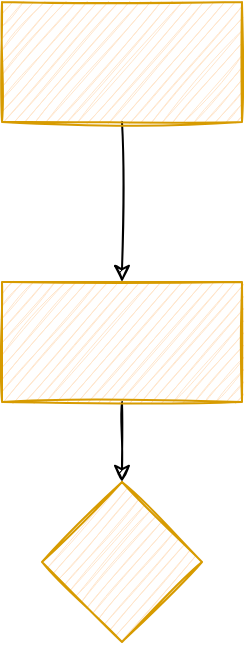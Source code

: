 <mxfile version="17.2.4" type="github">
  <diagram id="6nroXhzHqXDf4n0dbmEr" name="第 1 页">
    <mxGraphModel dx="1422" dy="762" grid="1" gridSize="10" guides="1" tooltips="1" connect="1" arrows="1" fold="1" page="1" pageScale="1" pageWidth="827" pageHeight="1169" math="0" shadow="0">
      <root>
        <mxCell id="0" />
        <mxCell id="1" parent="0" />
        <mxCell id="phjD3vrbrcSyOuB8pBKA-1" value="" style="edgeStyle=orthogonalEdgeStyle;shape=connector;rounded=0;sketch=1;jumpSize=6;orthogonalLoop=1;jettySize=auto;html=1;shadow=0;labelBackgroundColor=default;fontFamily=Helvetica;fontSize=11;fontColor=default;endArrow=classic;strokeColor=default;strokeWidth=1;" edge="1" parent="1" source="phjD3vrbrcSyOuB8pBKA-2" target="phjD3vrbrcSyOuB8pBKA-4">
          <mxGeometry relative="1" as="geometry" />
        </mxCell>
        <mxCell id="phjD3vrbrcSyOuB8pBKA-2" value="" style="rounded=0;whiteSpace=wrap;html=1;shadow=0;glass=0;sketch=1;fillColor=#ffe6cc;strokeColor=#d79b00;" vertex="1" parent="1">
          <mxGeometry x="310" y="80" width="120" height="60" as="geometry" />
        </mxCell>
        <mxCell id="phjD3vrbrcSyOuB8pBKA-3" value="" style="edgeStyle=orthogonalEdgeStyle;shape=connector;rounded=0;sketch=1;jumpSize=6;orthogonalLoop=1;jettySize=auto;html=1;shadow=0;labelBackgroundColor=default;fontFamily=Helvetica;fontSize=11;fontColor=default;endArrow=classic;strokeColor=default;strokeWidth=1;" edge="1" parent="1" source="phjD3vrbrcSyOuB8pBKA-4" target="phjD3vrbrcSyOuB8pBKA-5">
          <mxGeometry relative="1" as="geometry" />
        </mxCell>
        <mxCell id="phjD3vrbrcSyOuB8pBKA-4" value="" style="whiteSpace=wrap;html=1;fillColor=#ffe6cc;strokeColor=#d79b00;rounded=0;shadow=0;glass=0;sketch=1;" vertex="1" parent="1">
          <mxGeometry x="310" y="220" width="120" height="60" as="geometry" />
        </mxCell>
        <mxCell id="phjD3vrbrcSyOuB8pBKA-5" value="" style="rhombus;whiteSpace=wrap;html=1;fillColor=#ffe6cc;strokeColor=#d79b00;rounded=0;shadow=0;glass=0;sketch=1;" vertex="1" parent="1">
          <mxGeometry x="330" y="320" width="80" height="80" as="geometry" />
        </mxCell>
      </root>
    </mxGraphModel>
  </diagram>
</mxfile>

